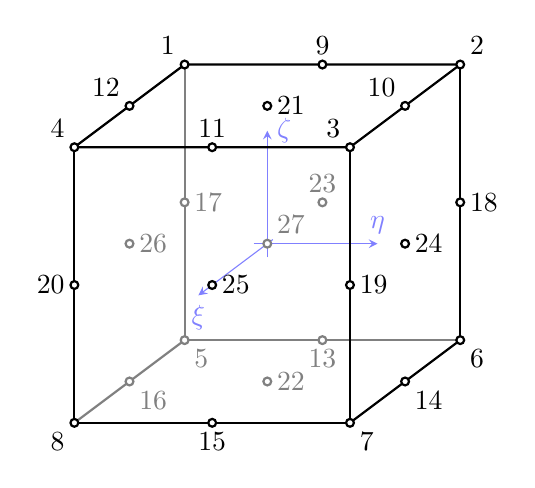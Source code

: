 \begin{tikzpicture}[scale=1.75,>=stealth,
  x={(-0.4cm,-0.3cm)}, y={ (1cm,0cm) }, z={(0cm,1cm)}]
 \tikzstyle{elemnode} = [draw=black,thick,fill=white,circle,inner sep=1]
 \tikzstyle{background} = [draw=black!50]
 \tikzstyle{background2} = [black!50]
 
% Coord.sys. (shifted for readability)
 \draw[->,thin,color=blue!50] (-0.1,0,0) -- (1.25,0,0) node[at end,below] {$\xi$};
 \draw[->,thin,color=blue!50] (0,-0.1,0) -- (0,0.8,0) node[at end,above] {$\eta$};
 \draw[->,thin,color=blue!50] (0,0,-0.1) -- (0,0,0.82) node[at end,right] {$\zeta$};

% Can't use rectangle in 3d
 \draw[thick,background] (-1,-1,-1) -- (-1,1,-1);
 \draw[thick,background] (1,-1,-1) -- (-1,-1,-1);
 \draw[thick,background] (-1,-1,1) -- (-1,-1,-1);
 \draw[thick] (-1,-1,1) -- (-1,1,1) -- (1,1,1) -- (1,-1,1) -- cycle;
 \draw[thick] (-1,1,-1)-- (1,1,-1);
 \draw[thick] (1,1,-1) -- (1,-1,-1);
 \draw[thick] (-1,1,1) -- (-1,1,-1);
 \draw[thick] (1,-1,1) -- (1,-1,-1);
 \draw[thick] (1,1,1) -- (1,1,-1);

% Nodes
 \node[elemnode] (n1) at (-1,-1, 1) {}; \node[above left] at (n1) {1};
 \node[elemnode] (n2) at (-1, 1, 1) {}; \node[above right] at (n2) {2};
 \node[elemnode] (n3) at ( 1, 1, 1) {}; \node[above left] at (n3) {3};
 \node[elemnode] (n4) at ( 1,-1, 1) {}; \node[above left] at (n4) {4};
 \node[elemnode,background] (n5) at (-1,-1,-1) {}; \node[below right,background2] at (n5) {5};
 \node[elemnode] (n6) at (-1, 1,-1) {}; \node[below right] at (n6) {6};
 \node[elemnode] (n7) at ( 1, 1,-1) {}; \node[below right] at (n7) {7};
 \node[elemnode] (n8) at ( 1,-1,-1) {}; \node[below left] at (n8) {8};

 \node[elemnode] (n9)  at (-1, 0, 1) {}; \node[above] at (n9) {9};
 \node[elemnode] (n10) at ( 0, 1, 1) {}; \node[above left] at (n10) {10};
 \node[elemnode] (n11) at ( 1, 0, 1) {}; \node[above] at (n11) {11};
 \node[elemnode] (n12) at ( 0,-1, 1) {}; \node[above left] at (n12) {12};

 \node[elemnode,background] (n13) at (-1, 0,-1) {}; \node[below,background2] at (n13) {13};
 \node[elemnode] (n14) at ( 0, 1,-1) {}; \node[below right] at (n14) {14};
 \node[elemnode] (n15) at ( 1, 0,-1) {}; \node[below] at (n15) {15};
 \node[elemnode,background] (n16) at ( 0,-1,-1) {}; \node[below right,background2] at (n16) {16};

 \node[elemnode,background] (n17) at (-1,-1, 0) {}; \node[right,background2] at (n17) {17};
 \node[elemnode] (n18) at (-1, 1, 0) {}; \node[right] at (n18) {18};
 \node[elemnode] (n19) at ( 1, 1, 0) {}; \node[right] at (n19) {19};
 \node[elemnode] (n20) at ( 1,-1, 0) {}; \node[left] at (n20) {20};

 \node[elemnode] (n21) at ( 0, 0, 1) {}; \node[right] at (n21) {21};
 \node[elemnode,background] (n22) at ( 0, 0,-1) {}; \node[right,background2] at (n22) {22};
 \node[elemnode,background] (n23) at (-1, 0, 0) {}; \node[above,background2] at (n23) {23};
 \node[elemnode] (n24) at ( 0, 1, 0) {}; \node[right] at (n24) {24};
 \node[elemnode] (n25) at ( 1, 0, 0) {}; \node[right] at (n25) {25};
 \node[elemnode,background] (n26) at ( 0,-1, 0) {}; \node[right,background2] at (n26) {26};

 \node[elemnode,background] (n27) at ( 0,0, 0) {}; \node[above right,background2] at (n27) {27};

\end{tikzpicture}
